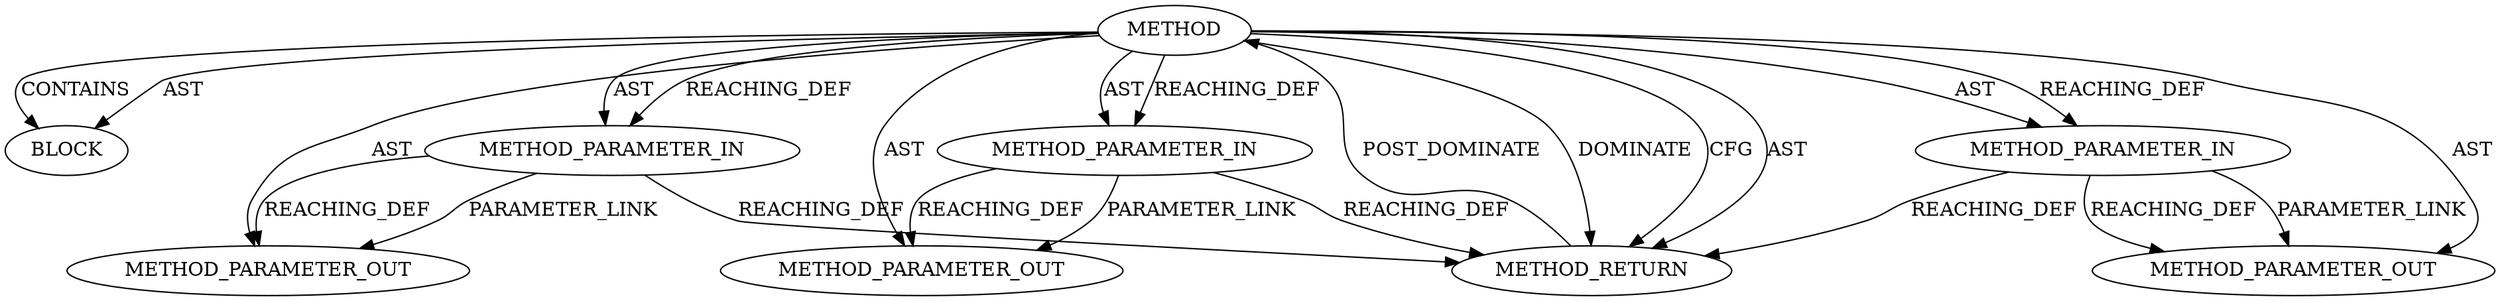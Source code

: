 digraph {
  25909 [label=METHOD AST_PARENT_TYPE="NAMESPACE_BLOCK" AST_PARENT_FULL_NAME="<global>" ORDER=0 CODE="<empty>" FULL_NAME="EVP_DecryptFinal" IS_EXTERNAL=true FILENAME="<empty>" SIGNATURE="" NAME="EVP_DecryptFinal"]
  25913 [label=BLOCK ORDER=1 ARGUMENT_INDEX=1 CODE="<empty>" TYPE_FULL_NAME="ANY"]
  27367 [label=METHOD_PARAMETER_OUT ORDER=1 CODE="p1" IS_VARIADIC=false TYPE_FULL_NAME="ANY" EVALUATION_STRATEGY="BY_VALUE" INDEX=1 NAME="p1"]
  27369 [label=METHOD_PARAMETER_OUT ORDER=3 CODE="p3" IS_VARIADIC=false TYPE_FULL_NAME="ANY" EVALUATION_STRATEGY="BY_VALUE" INDEX=3 NAME="p3"]
  25912 [label=METHOD_PARAMETER_IN ORDER=3 CODE="p3" IS_VARIADIC=false TYPE_FULL_NAME="ANY" EVALUATION_STRATEGY="BY_VALUE" INDEX=3 NAME="p3"]
  27368 [label=METHOD_PARAMETER_OUT ORDER=2 CODE="p2" IS_VARIADIC=false TYPE_FULL_NAME="ANY" EVALUATION_STRATEGY="BY_VALUE" INDEX=2 NAME="p2"]
  25911 [label=METHOD_PARAMETER_IN ORDER=2 CODE="p2" IS_VARIADIC=false TYPE_FULL_NAME="ANY" EVALUATION_STRATEGY="BY_VALUE" INDEX=2 NAME="p2"]
  25914 [label=METHOD_RETURN ORDER=2 CODE="RET" TYPE_FULL_NAME="ANY" EVALUATION_STRATEGY="BY_VALUE"]
  25910 [label=METHOD_PARAMETER_IN ORDER=1 CODE="p1" IS_VARIADIC=false TYPE_FULL_NAME="ANY" EVALUATION_STRATEGY="BY_VALUE" INDEX=1 NAME="p1"]
  25909 -> 25911 [label=AST ]
  25909 -> 27368 [label=AST ]
  25912 -> 27369 [label=PARAMETER_LINK ]
  25909 -> 25911 [label=REACHING_DEF VARIABLE=""]
  25912 -> 27369 [label=REACHING_DEF VARIABLE="p3"]
  25912 -> 25914 [label=REACHING_DEF VARIABLE="p3"]
  25909 -> 25914 [label=DOMINATE ]
  25909 -> 25912 [label=AST ]
  25909 -> 25914 [label=CFG ]
  25911 -> 25914 [label=REACHING_DEF VARIABLE="p2"]
  25909 -> 25913 [label=AST ]
  25909 -> 25912 [label=REACHING_DEF VARIABLE=""]
  25909 -> 25914 [label=AST ]
  25910 -> 27367 [label=PARAMETER_LINK ]
  25909 -> 27369 [label=AST ]
  25909 -> 25913 [label=CONTAINS ]
  25909 -> 25910 [label=AST ]
  25911 -> 27368 [label=PARAMETER_LINK ]
  25909 -> 25910 [label=REACHING_DEF VARIABLE=""]
  25910 -> 27367 [label=REACHING_DEF VARIABLE="p1"]
  25911 -> 27368 [label=REACHING_DEF VARIABLE="p2"]
  25909 -> 27367 [label=AST ]
  25910 -> 25914 [label=REACHING_DEF VARIABLE="p1"]
  25914 -> 25909 [label=POST_DOMINATE ]
}
